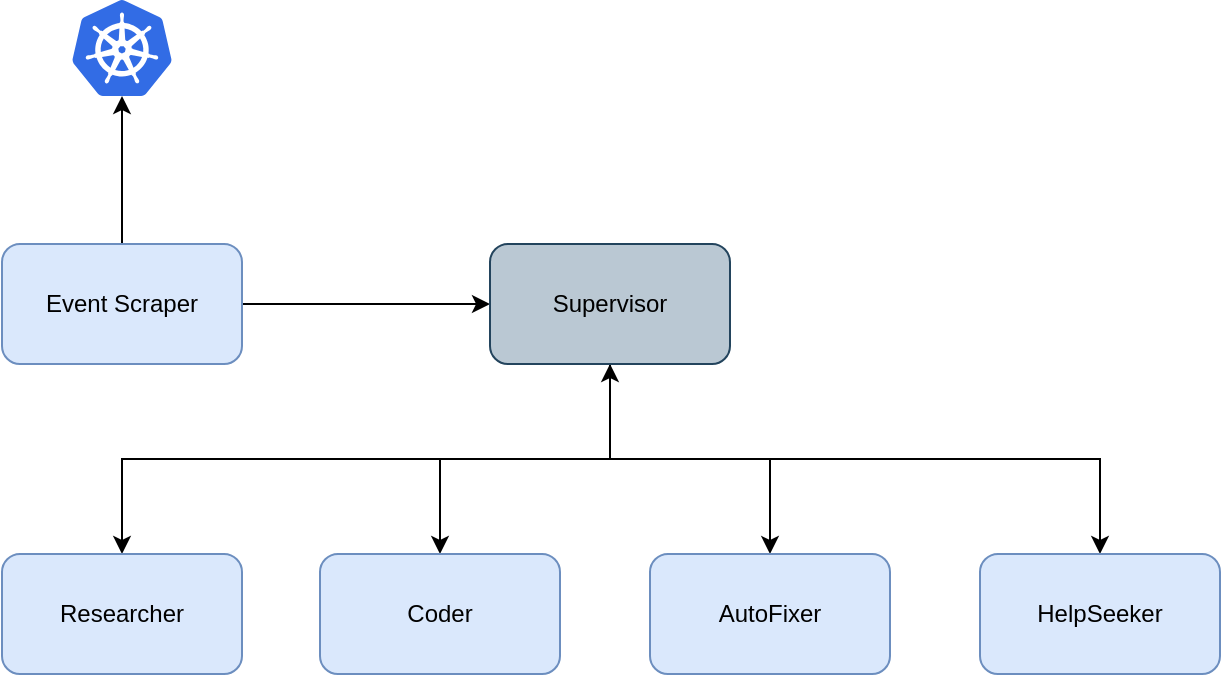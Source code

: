 <mxfile version="24.7.17">
  <diagram name="第 1 页" id="UrarV2OzuhoP0pnUp4c7">
    <mxGraphModel dx="1430" dy="826" grid="0" gridSize="10" guides="1" tooltips="1" connect="1" arrows="1" fold="1" page="1" pageScale="1" pageWidth="1169" pageHeight="827" math="0" shadow="0">
      <root>
        <mxCell id="0" />
        <mxCell id="1" parent="0" />
        <mxCell id="SwBNXebfi_srflYotFdz-4" style="edgeStyle=orthogonalEdgeStyle;rounded=0;orthogonalLoop=1;jettySize=auto;html=1;" edge="1" parent="1" source="SwBNXebfi_srflYotFdz-1" target="SwBNXebfi_srflYotFdz-3">
          <mxGeometry relative="1" as="geometry" />
        </mxCell>
        <mxCell id="SwBNXebfi_srflYotFdz-6" style="edgeStyle=orthogonalEdgeStyle;rounded=0;orthogonalLoop=1;jettySize=auto;html=1;" edge="1" parent="1" source="SwBNXebfi_srflYotFdz-1" target="SwBNXebfi_srflYotFdz-5">
          <mxGeometry relative="1" as="geometry" />
        </mxCell>
        <mxCell id="SwBNXebfi_srflYotFdz-1" value="Event Scraper" style="rounded=1;whiteSpace=wrap;html=1;fillColor=#dae8fc;strokeColor=#6c8ebf;" vertex="1" parent="1">
          <mxGeometry x="280" y="305" width="120" height="60" as="geometry" />
        </mxCell>
        <mxCell id="SwBNXebfi_srflYotFdz-3" value="" style="image;sketch=0;aspect=fixed;html=1;points=[];align=center;fontSize=12;image=img/lib/mscae/Kubernetes.svg;" vertex="1" parent="1">
          <mxGeometry x="315" y="183" width="50" height="48" as="geometry" />
        </mxCell>
        <mxCell id="SwBNXebfi_srflYotFdz-11" style="edgeStyle=orthogonalEdgeStyle;rounded=0;orthogonalLoop=1;jettySize=auto;html=1;entryX=0.5;entryY=0;entryDx=0;entryDy=0;exitX=0.5;exitY=1;exitDx=0;exitDy=0;" edge="1" parent="1" source="SwBNXebfi_srflYotFdz-5" target="SwBNXebfi_srflYotFdz-10">
          <mxGeometry relative="1" as="geometry" />
        </mxCell>
        <mxCell id="SwBNXebfi_srflYotFdz-12" style="edgeStyle=orthogonalEdgeStyle;rounded=0;orthogonalLoop=1;jettySize=auto;html=1;exitX=0.5;exitY=1;exitDx=0;exitDy=0;" edge="1" parent="1" source="SwBNXebfi_srflYotFdz-5" target="SwBNXebfi_srflYotFdz-9">
          <mxGeometry relative="1" as="geometry" />
        </mxCell>
        <mxCell id="SwBNXebfi_srflYotFdz-13" style="edgeStyle=orthogonalEdgeStyle;rounded=0;orthogonalLoop=1;jettySize=auto;html=1;" edge="1" parent="1" source="SwBNXebfi_srflYotFdz-5" target="SwBNXebfi_srflYotFdz-8">
          <mxGeometry relative="1" as="geometry" />
        </mxCell>
        <mxCell id="SwBNXebfi_srflYotFdz-14" style="edgeStyle=orthogonalEdgeStyle;rounded=0;orthogonalLoop=1;jettySize=auto;html=1;startArrow=classic;startFill=1;" edge="1" parent="1" source="SwBNXebfi_srflYotFdz-5" target="SwBNXebfi_srflYotFdz-7">
          <mxGeometry relative="1" as="geometry" />
        </mxCell>
        <mxCell id="SwBNXebfi_srflYotFdz-5" value="Supervisor" style="rounded=1;whiteSpace=wrap;html=1;fillColor=#bac8d3;strokeColor=#23445d;" vertex="1" parent="1">
          <mxGeometry x="524" y="305" width="120" height="60" as="geometry" />
        </mxCell>
        <mxCell id="SwBNXebfi_srflYotFdz-7" value="Coder" style="rounded=1;whiteSpace=wrap;html=1;fillColor=#dae8fc;strokeColor=#6c8ebf;" vertex="1" parent="1">
          <mxGeometry x="439" y="460" width="120" height="60" as="geometry" />
        </mxCell>
        <mxCell id="SwBNXebfi_srflYotFdz-8" value="AutoFixer" style="rounded=1;whiteSpace=wrap;html=1;fillColor=#dae8fc;strokeColor=#6c8ebf;" vertex="1" parent="1">
          <mxGeometry x="604" y="460" width="120" height="60" as="geometry" />
        </mxCell>
        <mxCell id="SwBNXebfi_srflYotFdz-9" value="HelpSeeker" style="rounded=1;whiteSpace=wrap;html=1;fillColor=#dae8fc;strokeColor=#6c8ebf;" vertex="1" parent="1">
          <mxGeometry x="769" y="460" width="120" height="60" as="geometry" />
        </mxCell>
        <mxCell id="SwBNXebfi_srflYotFdz-10" value="Researcher" style="rounded=1;whiteSpace=wrap;html=1;fillColor=#dae8fc;strokeColor=#6c8ebf;" vertex="1" parent="1">
          <mxGeometry x="280" y="460" width="120" height="60" as="geometry" />
        </mxCell>
      </root>
    </mxGraphModel>
  </diagram>
</mxfile>
